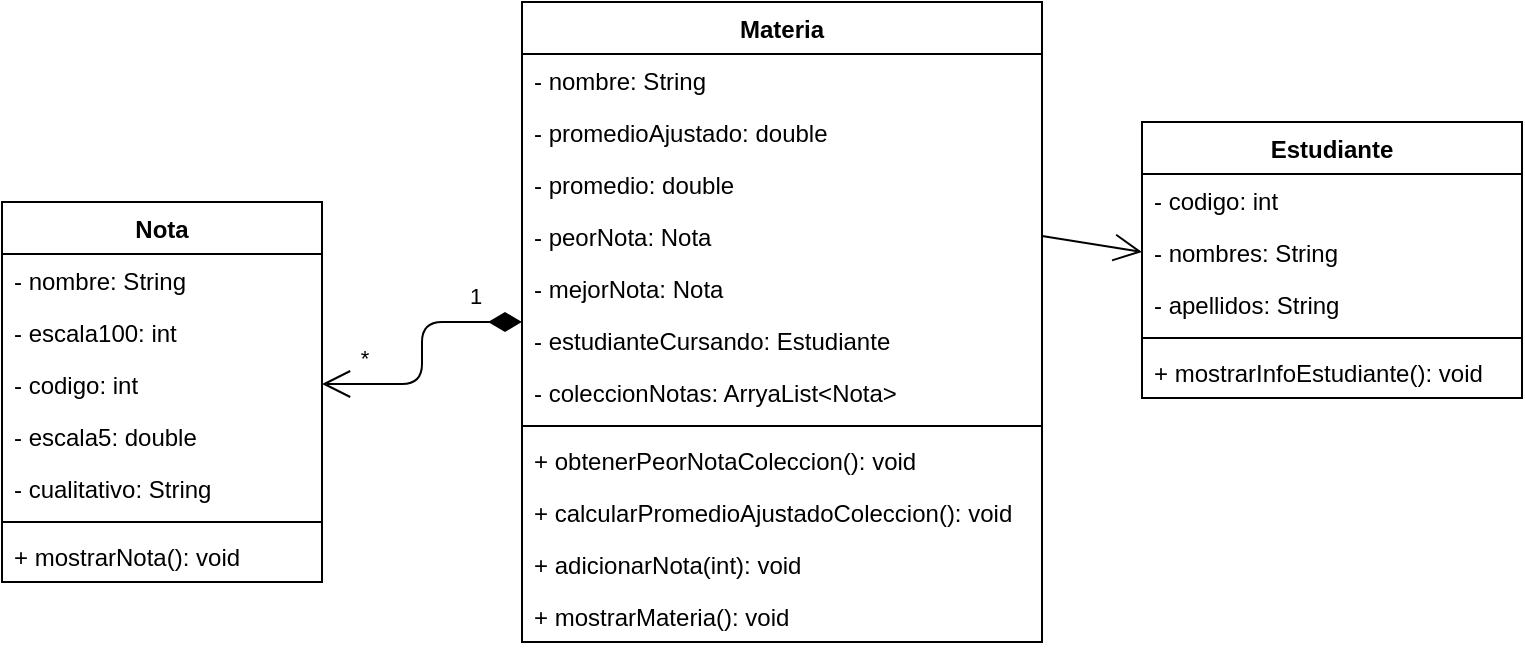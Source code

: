 <mxfile version="14.6.13" type="device"><diagram name="Page-1" id="c4acf3e9-155e-7222-9cf6-157b1a14988f"><mxGraphModel dx="918" dy="380" grid="1" gridSize="10" guides="1" tooltips="1" connect="1" arrows="1" fold="1" page="1" pageScale="1" pageWidth="850" pageHeight="1100" background="#ffffff" math="0" shadow="0"><root><mxCell id="0"/><mxCell id="1" parent="0"/><mxCell id="d-qdkoNriGn3_ssDMonr-1" value="Nota" style="swimlane;fontStyle=1;align=center;verticalAlign=top;childLayout=stackLayout;horizontal=1;startSize=26;horizontalStack=0;resizeParent=1;resizeParentMax=0;resizeLast=0;collapsible=1;marginBottom=0;" vertex="1" parent="1"><mxGeometry x="40" y="280" width="160" height="190" as="geometry"/></mxCell><mxCell id="d-qdkoNriGn3_ssDMonr-2" value="- nombre: String" style="text;strokeColor=none;fillColor=none;align=left;verticalAlign=top;spacingLeft=4;spacingRight=4;overflow=hidden;rotatable=0;points=[[0,0.5],[1,0.5]];portConstraint=eastwest;" vertex="1" parent="d-qdkoNriGn3_ssDMonr-1"><mxGeometry y="26" width="160" height="26" as="geometry"/></mxCell><mxCell id="d-qdkoNriGn3_ssDMonr-5" value="- escala100: int" style="text;strokeColor=none;fillColor=none;align=left;verticalAlign=top;spacingLeft=4;spacingRight=4;overflow=hidden;rotatable=0;points=[[0,0.5],[1,0.5]];portConstraint=eastwest;" vertex="1" parent="d-qdkoNriGn3_ssDMonr-1"><mxGeometry y="52" width="160" height="26" as="geometry"/></mxCell><mxCell id="d-qdkoNriGn3_ssDMonr-7" value="- codigo: int" style="text;strokeColor=none;fillColor=none;align=left;verticalAlign=top;spacingLeft=4;spacingRight=4;overflow=hidden;rotatable=0;points=[[0,0.5],[1,0.5]];portConstraint=eastwest;" vertex="1" parent="d-qdkoNriGn3_ssDMonr-1"><mxGeometry y="78" width="160" height="26" as="geometry"/></mxCell><mxCell id="d-qdkoNriGn3_ssDMonr-6" value="- escala5: double" style="text;strokeColor=none;fillColor=none;align=left;verticalAlign=top;spacingLeft=4;spacingRight=4;overflow=hidden;rotatable=0;points=[[0,0.5],[1,0.5]];portConstraint=eastwest;" vertex="1" parent="d-qdkoNriGn3_ssDMonr-1"><mxGeometry y="104" width="160" height="26" as="geometry"/></mxCell><mxCell id="d-qdkoNriGn3_ssDMonr-8" value="- cualitativo: String" style="text;strokeColor=none;fillColor=none;align=left;verticalAlign=top;spacingLeft=4;spacingRight=4;overflow=hidden;rotatable=0;points=[[0,0.5],[1,0.5]];portConstraint=eastwest;" vertex="1" parent="d-qdkoNriGn3_ssDMonr-1"><mxGeometry y="130" width="160" height="26" as="geometry"/></mxCell><mxCell id="d-qdkoNriGn3_ssDMonr-3" value="" style="line;strokeWidth=1;fillColor=none;align=left;verticalAlign=middle;spacingTop=-1;spacingLeft=3;spacingRight=3;rotatable=0;labelPosition=right;points=[];portConstraint=eastwest;" vertex="1" parent="d-qdkoNriGn3_ssDMonr-1"><mxGeometry y="156" width="160" height="8" as="geometry"/></mxCell><mxCell id="d-qdkoNriGn3_ssDMonr-4" value="+ mostrarNota(): void" style="text;strokeColor=none;fillColor=none;align=left;verticalAlign=top;spacingLeft=4;spacingRight=4;overflow=hidden;rotatable=0;points=[[0,0.5],[1,0.5]];portConstraint=eastwest;" vertex="1" parent="d-qdkoNriGn3_ssDMonr-1"><mxGeometry y="164" width="160" height="26" as="geometry"/></mxCell><mxCell id="d-qdkoNriGn3_ssDMonr-13" value="Materia" style="swimlane;fontStyle=1;align=center;verticalAlign=top;childLayout=stackLayout;horizontal=1;startSize=26;horizontalStack=0;resizeParent=1;resizeParentMax=0;resizeLast=0;collapsible=1;marginBottom=0;" vertex="1" parent="1"><mxGeometry x="300" y="180" width="260" height="320" as="geometry"/></mxCell><mxCell id="d-qdkoNriGn3_ssDMonr-17" value="- nombre: String" style="text;strokeColor=none;fillColor=none;align=left;verticalAlign=top;spacingLeft=4;spacingRight=4;overflow=hidden;rotatable=0;points=[[0,0.5],[1,0.5]];portConstraint=eastwest;" vertex="1" parent="d-qdkoNriGn3_ssDMonr-13"><mxGeometry y="26" width="260" height="26" as="geometry"/></mxCell><mxCell id="d-qdkoNriGn3_ssDMonr-25" value="- promedioAjustado: double" style="text;strokeColor=none;fillColor=none;align=left;verticalAlign=top;spacingLeft=4;spacingRight=4;overflow=hidden;rotatable=0;points=[[0,0.5],[1,0.5]];portConstraint=eastwest;" vertex="1" parent="d-qdkoNriGn3_ssDMonr-13"><mxGeometry y="52" width="260" height="26" as="geometry"/></mxCell><mxCell id="d-qdkoNriGn3_ssDMonr-23" value="- promedio: double" style="text;strokeColor=none;fillColor=none;align=left;verticalAlign=top;spacingLeft=4;spacingRight=4;overflow=hidden;rotatable=0;points=[[0,0.5],[1,0.5]];portConstraint=eastwest;" vertex="1" parent="d-qdkoNriGn3_ssDMonr-13"><mxGeometry y="78" width="260" height="26" as="geometry"/></mxCell><mxCell id="d-qdkoNriGn3_ssDMonr-21" value="- peorNota: Nota" style="text;strokeColor=none;fillColor=none;align=left;verticalAlign=top;spacingLeft=4;spacingRight=4;overflow=hidden;rotatable=0;points=[[0,0.5],[1,0.5]];portConstraint=eastwest;" vertex="1" parent="d-qdkoNriGn3_ssDMonr-13"><mxGeometry y="104" width="260" height="26" as="geometry"/></mxCell><mxCell id="d-qdkoNriGn3_ssDMonr-20" value="- mejorNota: Nota" style="text;strokeColor=none;fillColor=none;align=left;verticalAlign=top;spacingLeft=4;spacingRight=4;overflow=hidden;rotatable=0;points=[[0,0.5],[1,0.5]];portConstraint=eastwest;" vertex="1" parent="d-qdkoNriGn3_ssDMonr-13"><mxGeometry y="130" width="260" height="26" as="geometry"/></mxCell><mxCell id="d-qdkoNriGn3_ssDMonr-18" value="- estudianteCursando: Estudiante" style="text;strokeColor=none;fillColor=none;align=left;verticalAlign=top;spacingLeft=4;spacingRight=4;overflow=hidden;rotatable=0;points=[[0,0.5],[1,0.5]];portConstraint=eastwest;" vertex="1" parent="d-qdkoNriGn3_ssDMonr-13"><mxGeometry y="156" width="260" height="26" as="geometry"/></mxCell><mxCell id="d-qdkoNriGn3_ssDMonr-14" value="- coleccionNotas: ArryaList&lt;Nota&gt;" style="text;strokeColor=none;fillColor=none;align=left;verticalAlign=top;spacingLeft=4;spacingRight=4;overflow=hidden;rotatable=0;points=[[0,0.5],[1,0.5]];portConstraint=eastwest;" vertex="1" parent="d-qdkoNriGn3_ssDMonr-13"><mxGeometry y="182" width="260" height="26" as="geometry"/></mxCell><mxCell id="d-qdkoNriGn3_ssDMonr-15" value="" style="line;strokeWidth=1;fillColor=none;align=left;verticalAlign=middle;spacingTop=-1;spacingLeft=3;spacingRight=3;rotatable=0;labelPosition=right;points=[];portConstraint=eastwest;" vertex="1" parent="d-qdkoNriGn3_ssDMonr-13"><mxGeometry y="208" width="260" height="8" as="geometry"/></mxCell><mxCell id="d-qdkoNriGn3_ssDMonr-28" value="+ obtenerPeorNotaColeccion(): void" style="text;strokeColor=none;fillColor=none;align=left;verticalAlign=top;spacingLeft=4;spacingRight=4;overflow=hidden;rotatable=0;points=[[0,0.5],[1,0.5]];portConstraint=eastwest;" vertex="1" parent="d-qdkoNriGn3_ssDMonr-13"><mxGeometry y="216" width="260" height="26" as="geometry"/></mxCell><mxCell id="d-qdkoNriGn3_ssDMonr-34" value="+ calcularPromedioAjustadoColeccion(): void" style="text;strokeColor=none;fillColor=none;align=left;verticalAlign=top;spacingLeft=4;spacingRight=4;overflow=hidden;rotatable=0;points=[[0,0.5],[1,0.5]];portConstraint=eastwest;" vertex="1" parent="d-qdkoNriGn3_ssDMonr-13"><mxGeometry y="242" width="260" height="26" as="geometry"/></mxCell><mxCell id="d-qdkoNriGn3_ssDMonr-35" value="+ adicionarNota(int): void" style="text;strokeColor=none;fillColor=none;align=left;verticalAlign=top;spacingLeft=4;spacingRight=4;overflow=hidden;rotatable=0;points=[[0,0.5],[1,0.5]];portConstraint=eastwest;" vertex="1" parent="d-qdkoNriGn3_ssDMonr-13"><mxGeometry y="268" width="260" height="26" as="geometry"/></mxCell><mxCell id="d-qdkoNriGn3_ssDMonr-32" value="+ mostrarMateria(): void" style="text;strokeColor=none;fillColor=none;align=left;verticalAlign=top;spacingLeft=4;spacingRight=4;overflow=hidden;rotatable=0;points=[[0,0.5],[1,0.5]];portConstraint=eastwest;" vertex="1" parent="d-qdkoNriGn3_ssDMonr-13"><mxGeometry y="294" width="260" height="26" as="geometry"/></mxCell><mxCell id="d-qdkoNriGn3_ssDMonr-36" value="1" style="endArrow=open;html=1;endSize=12;startArrow=diamondThin;startSize=14;startFill=1;edgeStyle=orthogonalEdgeStyle;align=left;verticalAlign=bottom;entryX=1;entryY=0.5;entryDx=0;entryDy=0;" edge="1" parent="1" source="d-qdkoNriGn3_ssDMonr-13" target="d-qdkoNriGn3_ssDMonr-7"><mxGeometry x="-0.575" y="-4" relative="1" as="geometry"><mxPoint x="130" y="490" as="sourcePoint"/><mxPoint x="290" y="490" as="targetPoint"/><mxPoint as="offset"/></mxGeometry></mxCell><mxCell id="d-qdkoNriGn3_ssDMonr-37" value="*" style="edgeLabel;html=1;align=center;verticalAlign=middle;resizable=0;points=[];" vertex="1" connectable="0" parent="d-qdkoNriGn3_ssDMonr-36"><mxGeometry x="0.386" relative="1" as="geometry"><mxPoint x="-19" y="-13" as="offset"/></mxGeometry></mxCell><mxCell id="d-qdkoNriGn3_ssDMonr-38" value="Estudiante" style="swimlane;fontStyle=1;align=center;verticalAlign=top;childLayout=stackLayout;horizontal=1;startSize=26;horizontalStack=0;resizeParent=1;resizeParentMax=0;resizeLast=0;collapsible=1;marginBottom=0;" vertex="1" parent="1"><mxGeometry x="610" y="240" width="190" height="138" as="geometry"/></mxCell><mxCell id="d-qdkoNriGn3_ssDMonr-42" value="- codigo: int" style="text;strokeColor=none;fillColor=none;align=left;verticalAlign=top;spacingLeft=4;spacingRight=4;overflow=hidden;rotatable=0;points=[[0,0.5],[1,0.5]];portConstraint=eastwest;" vertex="1" parent="d-qdkoNriGn3_ssDMonr-38"><mxGeometry y="26" width="190" height="26" as="geometry"/></mxCell><mxCell id="d-qdkoNriGn3_ssDMonr-43" value="- nombres: String" style="text;strokeColor=none;fillColor=none;align=left;verticalAlign=top;spacingLeft=4;spacingRight=4;overflow=hidden;rotatable=0;points=[[0,0.5],[1,0.5]];portConstraint=eastwest;" vertex="1" parent="d-qdkoNriGn3_ssDMonr-38"><mxGeometry y="52" width="190" height="26" as="geometry"/></mxCell><mxCell id="d-qdkoNriGn3_ssDMonr-39" value="- apellidos: String" style="text;strokeColor=none;fillColor=none;align=left;verticalAlign=top;spacingLeft=4;spacingRight=4;overflow=hidden;rotatable=0;points=[[0,0.5],[1,0.5]];portConstraint=eastwest;" vertex="1" parent="d-qdkoNriGn3_ssDMonr-38"><mxGeometry y="78" width="190" height="26" as="geometry"/></mxCell><mxCell id="d-qdkoNriGn3_ssDMonr-40" value="" style="line;strokeWidth=1;fillColor=none;align=left;verticalAlign=middle;spacingTop=-1;spacingLeft=3;spacingRight=3;rotatable=0;labelPosition=right;points=[];portConstraint=eastwest;" vertex="1" parent="d-qdkoNriGn3_ssDMonr-38"><mxGeometry y="104" width="190" height="8" as="geometry"/></mxCell><mxCell id="d-qdkoNriGn3_ssDMonr-41" value="+ mostrarInfoEstudiante(): void" style="text;strokeColor=none;fillColor=none;align=left;verticalAlign=top;spacingLeft=4;spacingRight=4;overflow=hidden;rotatable=0;points=[[0,0.5],[1,0.5]];portConstraint=eastwest;" vertex="1" parent="d-qdkoNriGn3_ssDMonr-38"><mxGeometry y="112" width="190" height="26" as="geometry"/></mxCell><mxCell id="d-qdkoNriGn3_ssDMonr-44" value="" style="endArrow=open;endFill=1;endSize=12;html=1;exitX=1;exitY=0.5;exitDx=0;exitDy=0;entryX=0;entryY=0.5;entryDx=0;entryDy=0;" edge="1" parent="1" source="d-qdkoNriGn3_ssDMonr-21" target="d-qdkoNriGn3_ssDMonr-43"><mxGeometry width="160" relative="1" as="geometry"><mxPoint x="550" y="380" as="sourcePoint"/><mxPoint x="710" y="380" as="targetPoint"/></mxGeometry></mxCell></root></mxGraphModel></diagram></mxfile>